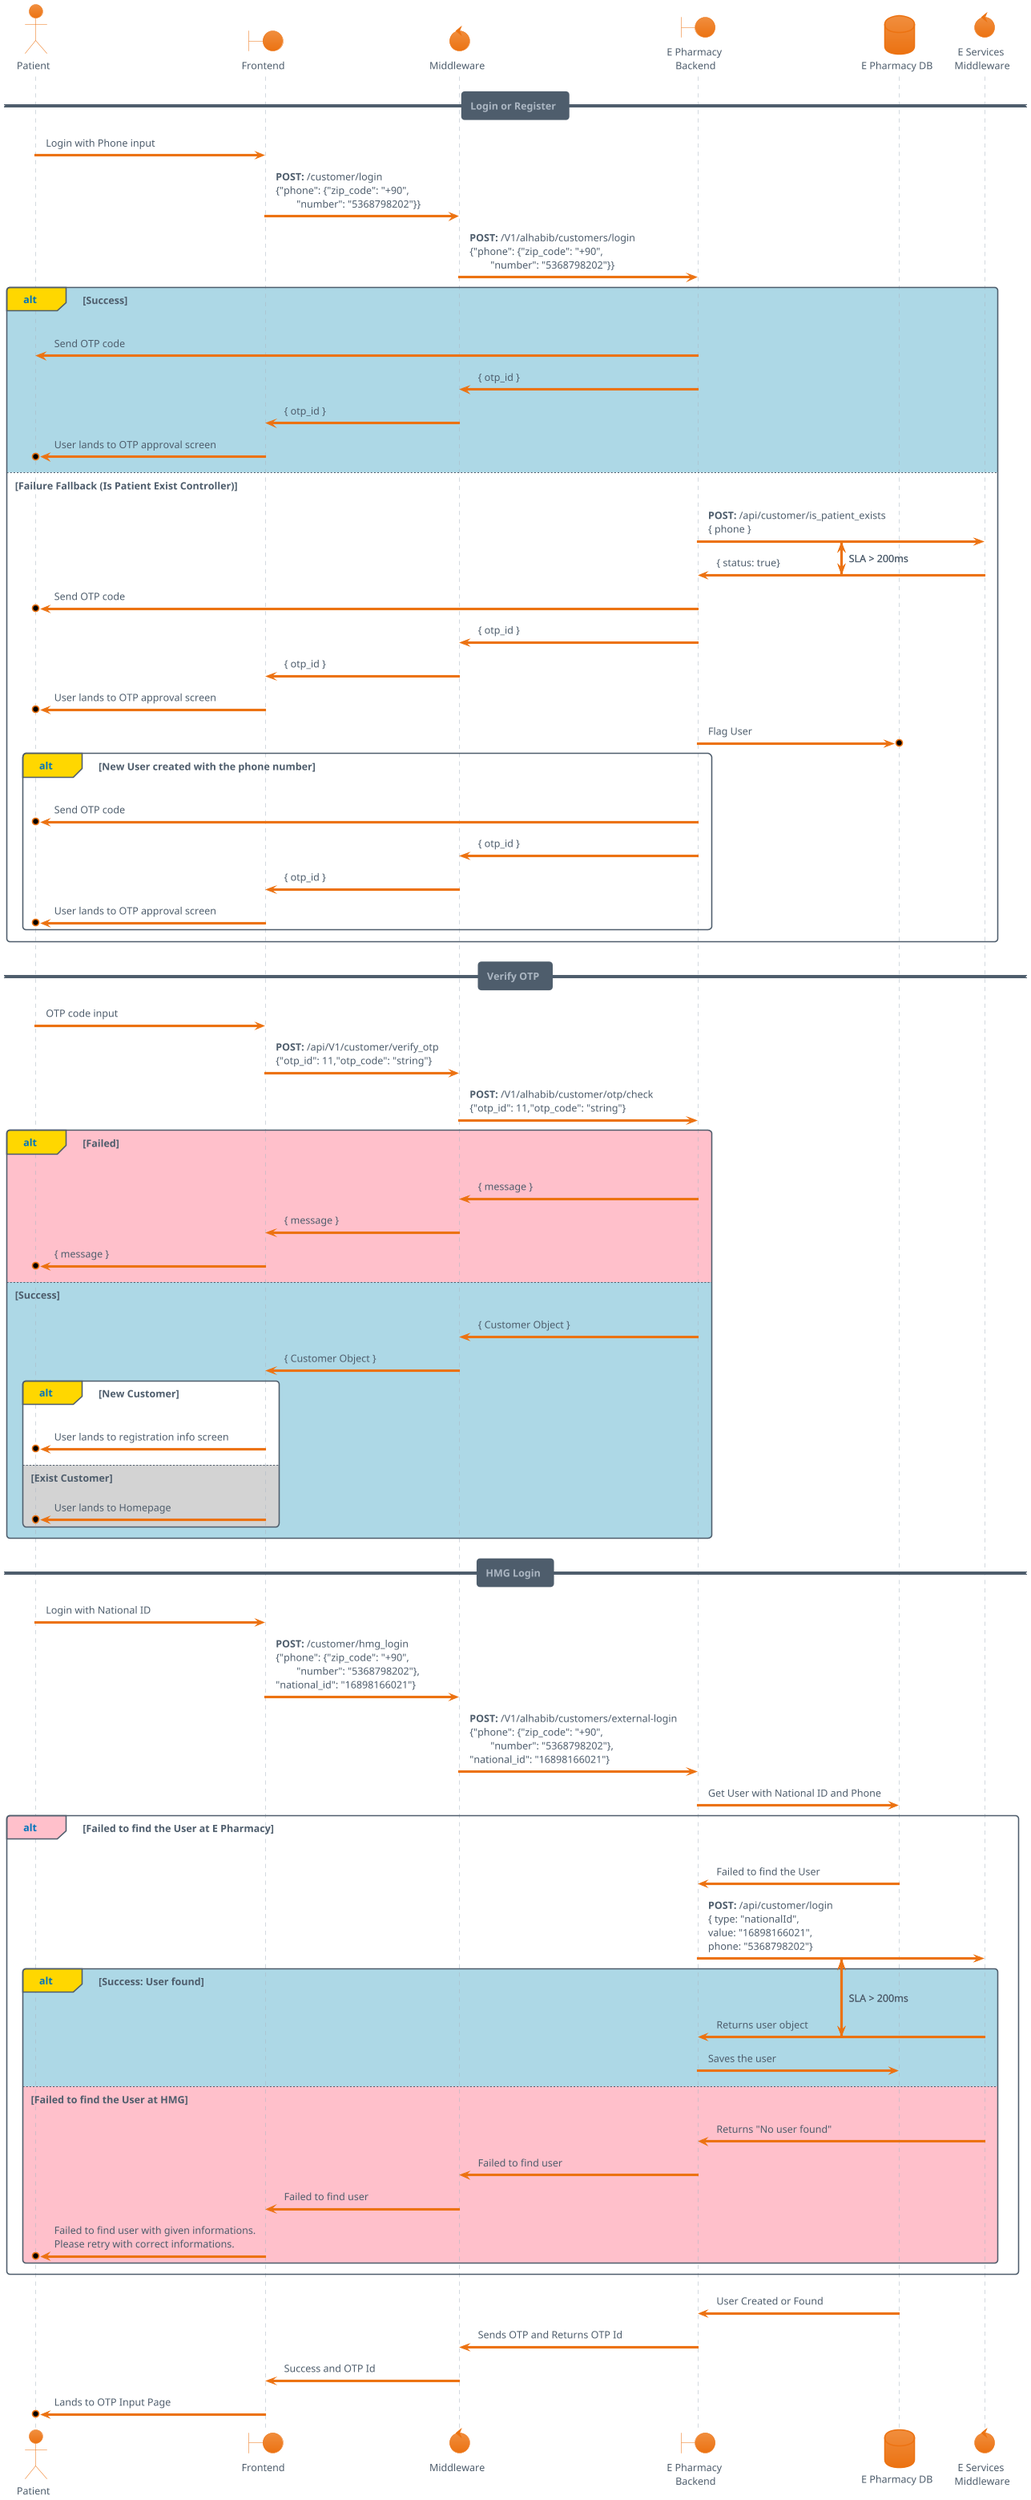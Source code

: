 @startuml logistration
!pragma teoz true
!theme aws-orange
skinparam defaultFontName JetBrains Mono
skinparam backgroundColor white

actor "Patient" as user
boundary "Frontend" as fe
control "Middleware" as api
boundary "E Pharmacy \nBackend" as m2
database "E Pharmacy DB" as db
control "E Services \nMiddleware" as downstream

== Login or Register ==
user -> fe: Login with Phone input
fe -> api: **POST:** /customer/login \n{"phone": {"zip_code": "+90",\n\t"number": "5368798202"}}
api -> m2: **POST:** /V1/alhabib/customers/login \n{"phone": {"zip_code": "+90",\n\t"number": "5368798202"}}
alt#Gold #LightBlue Success
  m2 -> user: Send OTP code
  m2 -> api: { otp_id }
  api -> fe: { otp_id }
  fe ->o user: User lands to OTP approval screen
else #white Failure Fallback (Is Patient Exist Controller)
  {exist} m2 -> downstream: **POST: **/api/customer/is_patient_exists \n{ phone }
  {existEnd} downstream -> m2: { status: true}
  m2 ->o user: Send OTP code
  m2 -> api: { otp_id }
  api -> fe: { otp_id }
  fe ->o user: User lands to OTP approval screen
  m2 ->o db: Flag User
  alt#gold New User created with the phone number
    m2 ->o user: Send OTP code
    m2 -> api: { otp_id }
    api -> fe: { otp_id }
    fe ->o user: User lands to OTP approval screen
  end
end

== Verify OTP ==
user -> fe: OTP code input
fe -> api: **POST:** /api/V1/customer/verify_otp \n{"otp_id": 11,"otp_code": "string"}
api -> m2: **POST:** /V1/alhabib/customer/otp/check \n{"otp_id": 11,"otp_code": "string"}
alt#gold #Pink Failed
  m2 -> api: { message }
  api -> fe: { message }
  fe ->o user: { message }
else #lightblue Success
  m2 -> api: { Customer Object }
  api -> fe: { Customer Object }

  alt#gold #white New Customer
    fe ->o user: User lands to registration info screen
  else #LightGray Exist Customer
    fe ->o user: User lands to Homepage
  end
end


== HMG Login ==
user -> fe: Login with National ID
fe -> api: **POST: **/customer/hmg_login \n{"phone": {"zip_code": "+90",\n\t"number": "5368798202"},\n"national_id": "16898166021"}
api -> m2: **POST: **/V1/alhabib/customers/external-login \n{"phone": {"zip_code": "+90",\n\t"number": "5368798202"},\n"national_id": "16898166021"}
m2 -> db: Get User with National ID and Phone
alt#pink Failed to find the User at E Pharmacy
  db -> m2: Failed to find the User
 {getUser} m2 -> downstream: **POST: **/api/customer/login \n{ type: "nationalId", \nvalue: "16898166021", \nphone: "5368798202"}
  alt#gold #lightblue Success: User found
   {getUserEnd} downstream -> m2: Returns user object
    
    m2 -> db: Saves the user
  else #pink Failed to find the User at HMG
    downstream -> m2: Returns "No user found"
    m2 -> api: Failed to find user
    api -> fe: Failed to find user
    fe ->o user: Failed to find user with given informations.\nPlease retry with correct informations.
  end
end
db -> m2: User Created or Found
m2 -> api: Sends OTP and Returns OTP Id
api -> fe: Success and OTP Id
fe ->o user: Lands to OTP Input Page

{exist} <-> {existEnd} : SLA > 200ms
{getUser} <-> {getUserEnd} : SLA > 200ms

@enduml
